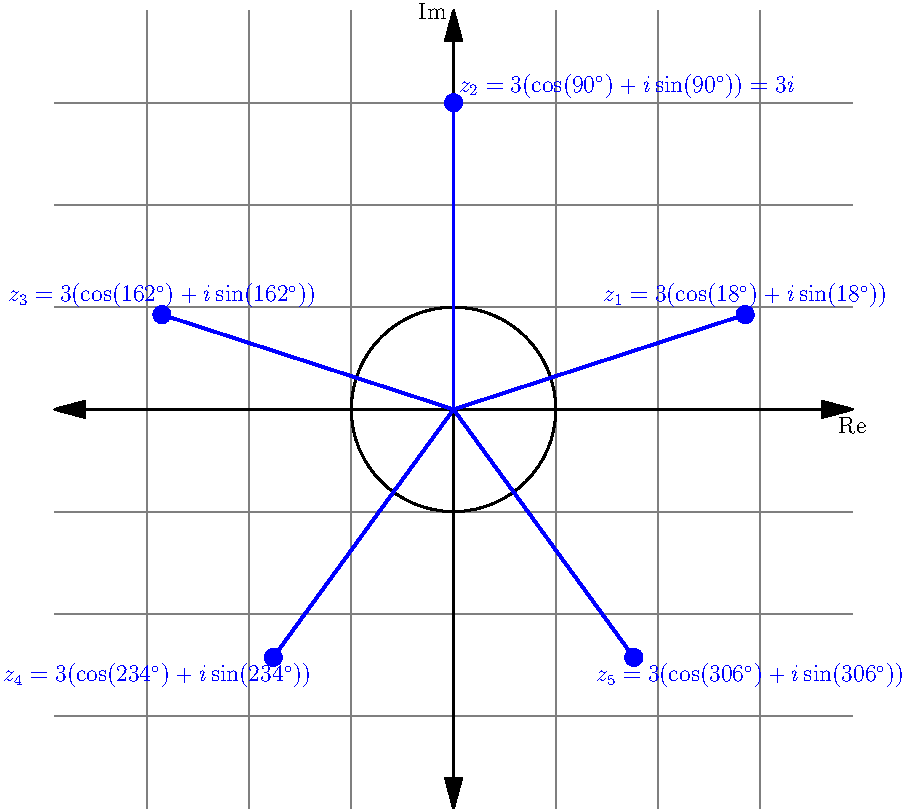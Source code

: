 size(16cm);

real M = 3.9;
for (int t=-3; t<=3; ++t) {
if (t!=0) {
  draw((M,t)--(-M,t), grey);
  draw((t,M)--(t,-M), grey);
}
}

draw(unitcircle, black+1);
draw((-M,0)--(M,0), black+1, Arrows);
draw((0,-M)--(0,M), black+1, Arrows);
label("Re", (M,0), dir(-90));
label("Im", (0,M), dir(180));

pair O = (0,0);
pair A = 3*dir(18);
pair B = A*dir(72);
pair C = B*dir(72);
pair D = C*dir(72);
pair E = D*dir(72);
draw(O--A, blue+1.4);
draw(O--B, blue+1.4);
draw(O--C, blue+1.4);
draw(O--D, blue+1.4);
draw(O--E, blue+1.4);
dotfactor *= 3;
dot(A, blue);
dot(B, blue);
dot(C, blue);
dot(D, blue);
dot(E, blue);

label("$z_1 = 3 (\cos(18^\circ) + i \sin (18^\circ))$",  A, dir(90), blue);
label("$z_2 = 3 (\cos(90^\circ) + i \sin (90^\circ)) = 3i$",  B, dir(45), blue);
label("$z_3 = 3 (\cos(162^\circ) + i \sin (162^\circ))$",  C, dir(90), blue);
label("$z_4 = 3 (\cos(234^\circ) + i \sin (234^\circ))$",  D, dir(D), blue);
label("$z_5 = 3 (\cos(306^\circ) + i \sin (306^\circ))$",  E, dir(E), blue);
